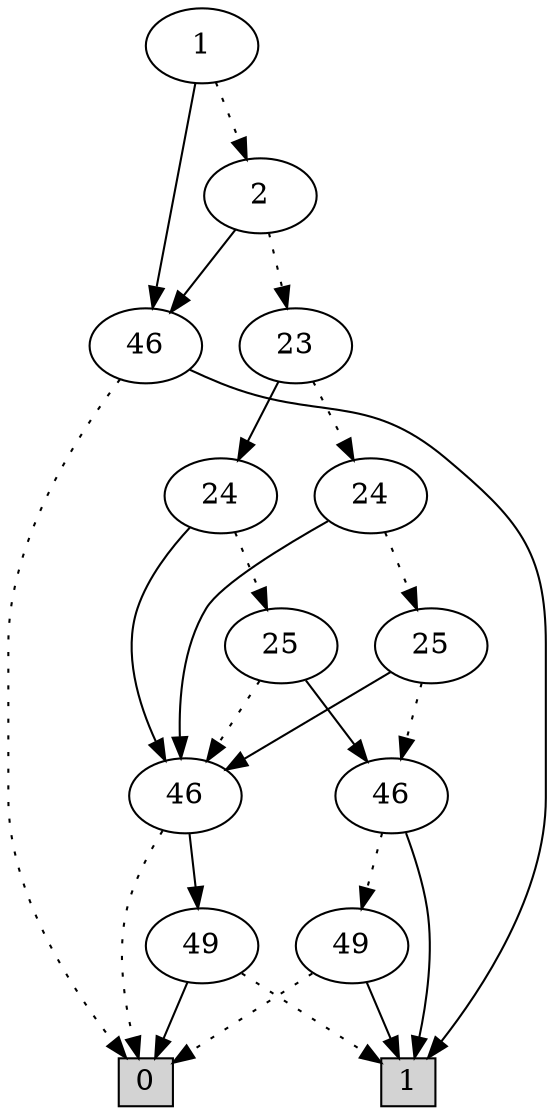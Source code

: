 digraph G {
0 [shape=box, label="0", style=filled, shape=box, height=0.3, width=0.3];
1 [shape=box, label="1", style=filled, shape=box, height=0.3, width=0.3];
42424 [label="1"];
42424 -> 42423 [style=dotted];
42424 -> 94 [style=filled];
42423 [label="2"];
42423 -> 42422 [style=dotted];
42423 -> 94 [style=filled];
42422 [label="23"];
42422 -> 42419 [style=dotted];
42422 -> 42421 [style=filled];
42419 [label="24"];
42419 -> 42418 [style=dotted];
42419 -> 42392 [style=filled];
42418 [label="25"];
42418 -> 42417 [style=dotted];
42418 -> 42392 [style=filled];
42417 [label="46"];
42417 -> 100 [style=dotted];
42417 -> 1 [style=filled];
100 [label="49"];
100 -> 0 [style=dotted];
100 -> 1 [style=filled];
42392 [label="46"];
42392 -> 0 [style=dotted];
42392 -> 101 [style=filled];
101 [label="49"];
101 -> 1 [style=dotted];
101 -> 0 [style=filled];
42421 [label="24"];
42421 -> 42420 [style=dotted];
42421 -> 42392 [style=filled];
42420 [label="25"];
42420 -> 42392 [style=dotted];
42420 -> 42417 [style=filled];
94 [label="46"];
94 -> 0 [style=dotted];
94 -> 1 [style=filled];
}
